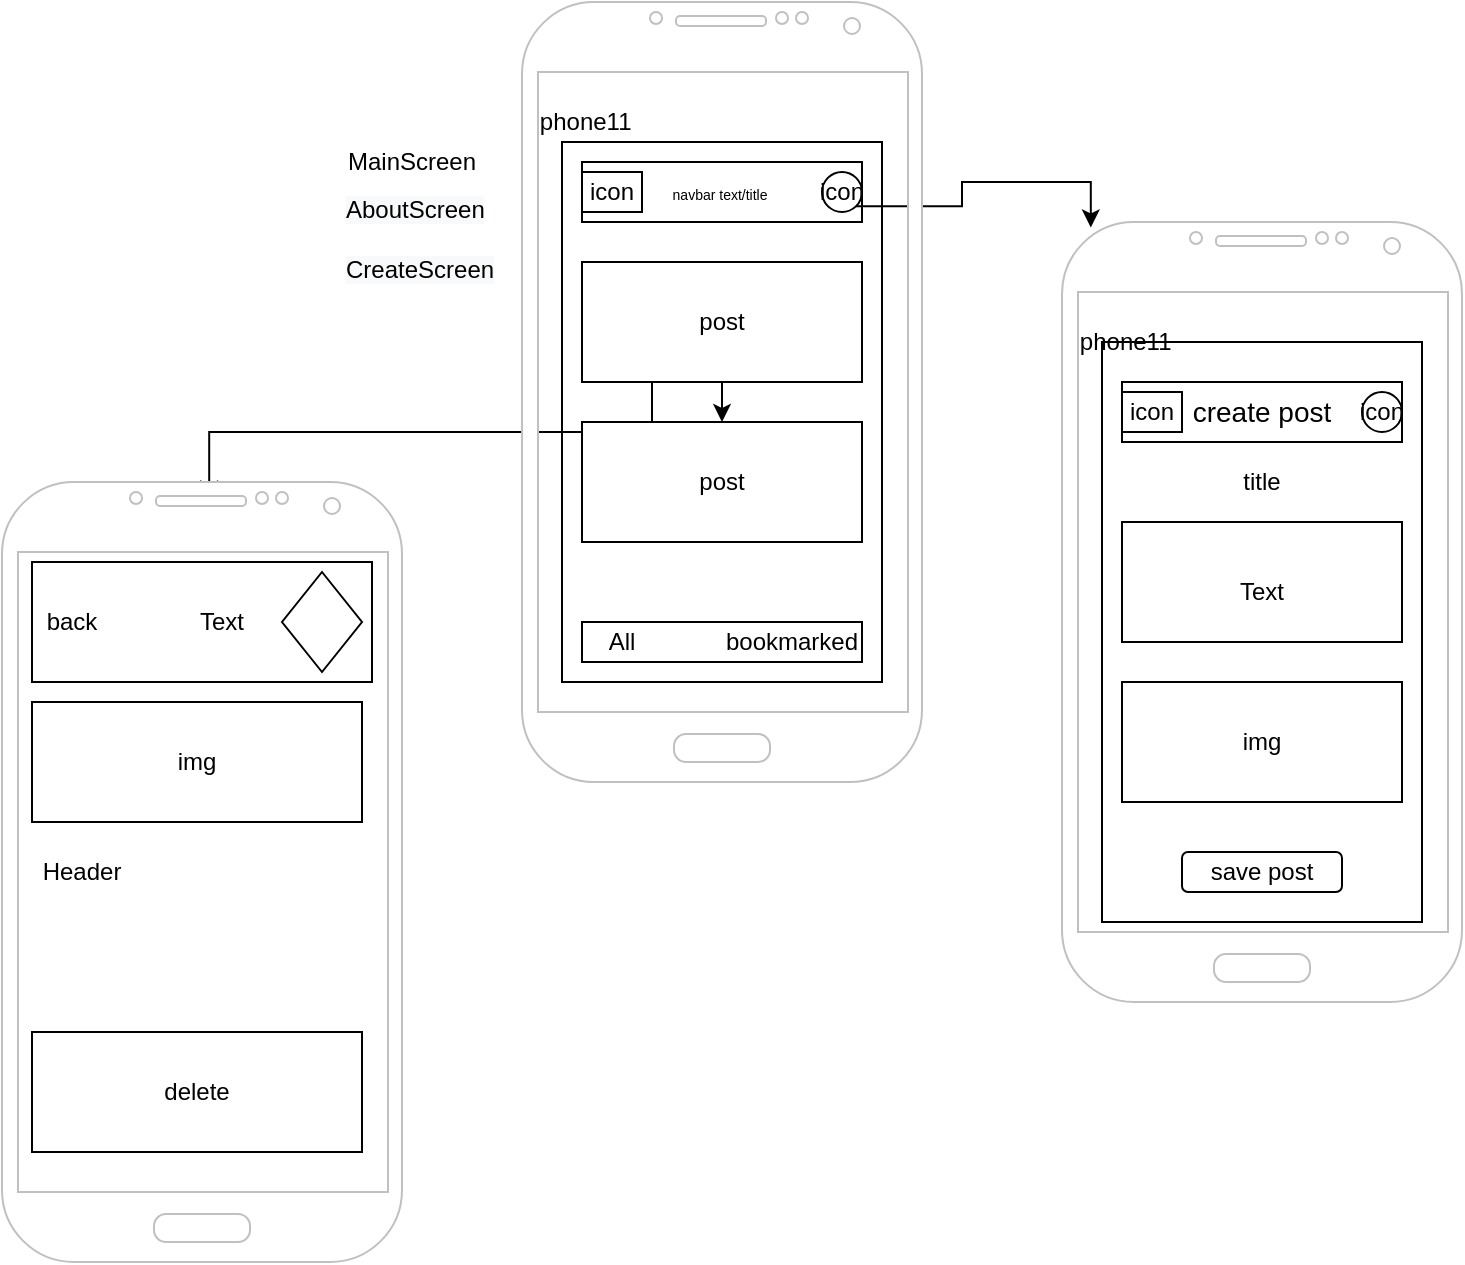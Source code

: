 <mxfile version="14.6.0" type="github">
  <diagram id="7YFT-wTO7qOrFTwlGi7z" name="Page-1">
    <mxGraphModel dx="782" dy="468" grid="1" gridSize="10" guides="1" tooltips="1" connect="1" arrows="1" fold="1" page="1" pageScale="1" pageWidth="827" pageHeight="1169" math="0" shadow="0">
      <root>
        <mxCell id="0" />
        <mxCell id="1" parent="0" />
        <mxCell id="oq6yvFb2EYnmnJttu5GD-1" value="" style="rounded=0;whiteSpace=wrap;html=1;" vertex="1" parent="1">
          <mxGeometry x="320" y="80" width="160" height="270" as="geometry" />
        </mxCell>
        <mxCell id="oq6yvFb2EYnmnJttu5GD-2" value="iphone11" style="text;html=1;align=center;verticalAlign=middle;resizable=0;points=[];autosize=1;strokeColor=none;" vertex="1" parent="1">
          <mxGeometry x="300" y="60" width="60" height="20" as="geometry" />
        </mxCell>
        <mxCell id="oq6yvFb2EYnmnJttu5GD-3" value="&lt;font style=&quot;font-size: 7px&quot;&gt;navbar text/title&amp;nbsp;&lt;/font&gt;" style="rounded=0;whiteSpace=wrap;html=1;" vertex="1" parent="1">
          <mxGeometry x="330" y="90" width="140" height="30" as="geometry" />
        </mxCell>
        <mxCell id="oq6yvFb2EYnmnJttu5GD-6" style="edgeStyle=orthogonalEdgeStyle;rounded=0;orthogonalLoop=1;jettySize=auto;html=1;exitX=0.5;exitY=1;exitDx=0;exitDy=0;entryX=0.5;entryY=0;entryDx=0;entryDy=0;" edge="1" parent="1" source="oq6yvFb2EYnmnJttu5GD-4" target="oq6yvFb2EYnmnJttu5GD-5">
          <mxGeometry relative="1" as="geometry" />
        </mxCell>
        <mxCell id="oq6yvFb2EYnmnJttu5GD-20" style="edgeStyle=orthogonalEdgeStyle;rounded=0;orthogonalLoop=1;jettySize=auto;html=1;exitX=0.25;exitY=1;exitDx=0;exitDy=0;entryX=0.518;entryY=0.021;entryDx=0;entryDy=0;entryPerimeter=0;" edge="1" parent="1" source="oq6yvFb2EYnmnJttu5GD-4" target="oq6yvFb2EYnmnJttu5GD-18">
          <mxGeometry relative="1" as="geometry" />
        </mxCell>
        <mxCell id="oq6yvFb2EYnmnJttu5GD-4" value="post" style="rounded=0;whiteSpace=wrap;html=1;" vertex="1" parent="1">
          <mxGeometry x="330" y="140" width="140" height="60" as="geometry" />
        </mxCell>
        <mxCell id="oq6yvFb2EYnmnJttu5GD-5" value="post" style="rounded=0;whiteSpace=wrap;html=1;" vertex="1" parent="1">
          <mxGeometry x="330" y="220" width="140" height="60" as="geometry" />
        </mxCell>
        <mxCell id="oq6yvFb2EYnmnJttu5GD-46" style="edgeStyle=orthogonalEdgeStyle;rounded=0;orthogonalLoop=1;jettySize=auto;html=1;exitX=0;exitY=1;exitDx=0;exitDy=0;entryX=0.072;entryY=0.007;entryDx=0;entryDy=0;entryPerimeter=0;" edge="1" parent="1" source="oq6yvFb2EYnmnJttu5GD-7" target="oq6yvFb2EYnmnJttu5GD-40">
          <mxGeometry relative="1" as="geometry" />
        </mxCell>
        <mxCell id="oq6yvFb2EYnmnJttu5GD-7" value="icon" style="ellipse;whiteSpace=wrap;html=1;aspect=fixed;" vertex="1" parent="1">
          <mxGeometry x="450" y="95" width="20" height="20" as="geometry" />
        </mxCell>
        <mxCell id="oq6yvFb2EYnmnJttu5GD-9" value="icon" style="rounded=0;whiteSpace=wrap;html=1;" vertex="1" parent="1">
          <mxGeometry x="330" y="95" width="30" height="20" as="geometry" />
        </mxCell>
        <mxCell id="oq6yvFb2EYnmnJttu5GD-10" value="MainScreen" style="text;html=1;strokeColor=none;fillColor=none;align=center;verticalAlign=middle;whiteSpace=wrap;rounded=0;" vertex="1" parent="1">
          <mxGeometry x="225" y="80" width="40" height="20" as="geometry" />
        </mxCell>
        <mxCell id="oq6yvFb2EYnmnJttu5GD-11" value="&lt;span style=&quot;color: rgb(0 , 0 , 0) ; font-family: &amp;#34;helvetica&amp;#34; ; font-size: 12px ; font-style: normal ; font-weight: 400 ; letter-spacing: normal ; text-align: center ; text-indent: 0px ; text-transform: none ; word-spacing: 0px ; background-color: rgb(248 , 249 , 250) ; display: inline ; float: none&quot;&gt;AboutScreen&lt;/span&gt;" style="text;whiteSpace=wrap;html=1;" vertex="1" parent="1">
          <mxGeometry x="210" y="100" width="90" height="30" as="geometry" />
        </mxCell>
        <mxCell id="oq6yvFb2EYnmnJttu5GD-12" value="&lt;span style=&quot;color: rgb(0 , 0 , 0) ; font-family: &amp;#34;helvetica&amp;#34; ; font-size: 12px ; font-style: normal ; font-weight: 400 ; letter-spacing: normal ; text-align: center ; text-indent: 0px ; text-transform: none ; word-spacing: 0px ; background-color: rgb(248 , 249 , 250) ; display: inline ; float: none&quot;&gt;CreateScreen&lt;/span&gt;" style="text;whiteSpace=wrap;html=1;" vertex="1" parent="1">
          <mxGeometry x="210" y="130" width="90" height="30" as="geometry" />
        </mxCell>
        <mxCell id="oq6yvFb2EYnmnJttu5GD-14" value="" style="rounded=0;whiteSpace=wrap;html=1;" vertex="1" parent="1">
          <mxGeometry x="330" y="320" width="140" height="20" as="geometry" />
        </mxCell>
        <mxCell id="oq6yvFb2EYnmnJttu5GD-15" value="All" style="text;html=1;strokeColor=none;fillColor=none;align=center;verticalAlign=middle;whiteSpace=wrap;rounded=0;" vertex="1" parent="1">
          <mxGeometry x="330" y="320" width="40" height="20" as="geometry" />
        </mxCell>
        <mxCell id="oq6yvFb2EYnmnJttu5GD-16" value="bookmarked" style="text;html=1;strokeColor=none;fillColor=none;align=center;verticalAlign=middle;whiteSpace=wrap;rounded=0;" vertex="1" parent="1">
          <mxGeometry x="400" y="320" width="70" height="20" as="geometry" />
        </mxCell>
        <mxCell id="oq6yvFb2EYnmnJttu5GD-17" value="" style="verticalLabelPosition=bottom;verticalAlign=top;html=1;shadow=0;dashed=0;strokeWidth=1;shape=mxgraph.android.phone2;strokeColor=#c0c0c0;" vertex="1" parent="1">
          <mxGeometry x="300" y="10" width="200" height="390" as="geometry" />
        </mxCell>
        <mxCell id="oq6yvFb2EYnmnJttu5GD-18" value="" style="verticalLabelPosition=bottom;verticalAlign=top;html=1;shadow=0;dashed=0;strokeWidth=1;shape=mxgraph.android.phone2;strokeColor=#c0c0c0;" vertex="1" parent="1">
          <mxGeometry x="40" y="250" width="200" height="390" as="geometry" />
        </mxCell>
        <mxCell id="oq6yvFb2EYnmnJttu5GD-21" value="" style="rounded=0;whiteSpace=wrap;html=1;" vertex="1" parent="1">
          <mxGeometry x="55" y="290" width="170" height="60" as="geometry" />
        </mxCell>
        <mxCell id="oq6yvFb2EYnmnJttu5GD-22" value="back" style="text;html=1;strokeColor=none;fillColor=none;align=center;verticalAlign=middle;whiteSpace=wrap;rounded=0;" vertex="1" parent="1">
          <mxGeometry x="55" y="310" width="40" height="20" as="geometry" />
        </mxCell>
        <mxCell id="oq6yvFb2EYnmnJttu5GD-23" value="Text" style="text;html=1;strokeColor=none;fillColor=none;align=center;verticalAlign=middle;whiteSpace=wrap;rounded=0;" vertex="1" parent="1">
          <mxGeometry x="130" y="310" width="40" height="20" as="geometry" />
        </mxCell>
        <mxCell id="oq6yvFb2EYnmnJttu5GD-24" value="" style="rhombus;whiteSpace=wrap;html=1;" vertex="1" parent="1">
          <mxGeometry x="180" y="295" width="40" height="50" as="geometry" />
        </mxCell>
        <mxCell id="oq6yvFb2EYnmnJttu5GD-25" value="img" style="rounded=0;whiteSpace=wrap;html=1;" vertex="1" parent="1">
          <mxGeometry x="55" y="360" width="165" height="60" as="geometry" />
        </mxCell>
        <mxCell id="oq6yvFb2EYnmnJttu5GD-26" value="Header" style="text;html=1;strokeColor=none;fillColor=none;align=center;verticalAlign=middle;whiteSpace=wrap;rounded=0;" vertex="1" parent="1">
          <mxGeometry x="60" y="435" width="40" height="20" as="geometry" />
        </mxCell>
        <mxCell id="oq6yvFb2EYnmnJttu5GD-27" value="delete" style="rounded=0;whiteSpace=wrap;html=1;" vertex="1" parent="1">
          <mxGeometry x="55" y="525" width="165" height="60" as="geometry" />
        </mxCell>
        <mxCell id="oq6yvFb2EYnmnJttu5GD-29" value="" style="rounded=0;whiteSpace=wrap;html=1;" vertex="1" parent="1">
          <mxGeometry x="590" y="180" width="160" height="290" as="geometry" />
        </mxCell>
        <mxCell id="oq6yvFb2EYnmnJttu5GD-30" value="iphone11" style="text;html=1;align=center;verticalAlign=middle;resizable=0;points=[];autosize=1;strokeColor=none;" vertex="1" parent="1">
          <mxGeometry x="570" y="170" width="60" height="20" as="geometry" />
        </mxCell>
        <mxCell id="oq6yvFb2EYnmnJttu5GD-31" value="&lt;font style=&quot;font-size: 14px&quot;&gt;create post&lt;/font&gt;" style="rounded=0;whiteSpace=wrap;html=1;" vertex="1" parent="1">
          <mxGeometry x="600" y="200" width="140" height="30" as="geometry" />
        </mxCell>
        <mxCell id="oq6yvFb2EYnmnJttu5GD-35" value="icon" style="ellipse;whiteSpace=wrap;html=1;aspect=fixed;" vertex="1" parent="1">
          <mxGeometry x="720" y="205" width="20" height="20" as="geometry" />
        </mxCell>
        <mxCell id="oq6yvFb2EYnmnJttu5GD-36" value="icon" style="rounded=0;whiteSpace=wrap;html=1;" vertex="1" parent="1">
          <mxGeometry x="600" y="205" width="30" height="20" as="geometry" />
        </mxCell>
        <mxCell id="oq6yvFb2EYnmnJttu5GD-40" value="" style="verticalLabelPosition=bottom;verticalAlign=top;html=1;shadow=0;dashed=0;strokeWidth=1;shape=mxgraph.android.phone2;strokeColor=#c0c0c0;" vertex="1" parent="1">
          <mxGeometry x="570" y="120" width="200" height="390" as="geometry" />
        </mxCell>
        <mxCell id="oq6yvFb2EYnmnJttu5GD-41" value="" style="rounded=0;whiteSpace=wrap;html=1;" vertex="1" parent="1">
          <mxGeometry x="600" y="270" width="140" height="60" as="geometry" />
        </mxCell>
        <mxCell id="oq6yvFb2EYnmnJttu5GD-42" value="Text" style="text;html=1;strokeColor=none;fillColor=none;align=center;verticalAlign=middle;whiteSpace=wrap;rounded=0;" vertex="1" parent="1">
          <mxGeometry x="650" y="295" width="40" height="20" as="geometry" />
        </mxCell>
        <mxCell id="oq6yvFb2EYnmnJttu5GD-43" value="title" style="text;html=1;strokeColor=none;fillColor=none;align=center;verticalAlign=middle;whiteSpace=wrap;rounded=0;" vertex="1" parent="1">
          <mxGeometry x="650" y="240" width="40" height="20" as="geometry" />
        </mxCell>
        <mxCell id="oq6yvFb2EYnmnJttu5GD-44" value="img&lt;br&gt;" style="rounded=0;whiteSpace=wrap;html=1;" vertex="1" parent="1">
          <mxGeometry x="600" y="350" width="140" height="60" as="geometry" />
        </mxCell>
        <mxCell id="oq6yvFb2EYnmnJttu5GD-45" value="save post" style="rounded=1;whiteSpace=wrap;html=1;" vertex="1" parent="1">
          <mxGeometry x="630" y="435" width="80" height="20" as="geometry" />
        </mxCell>
      </root>
    </mxGraphModel>
  </diagram>
</mxfile>

